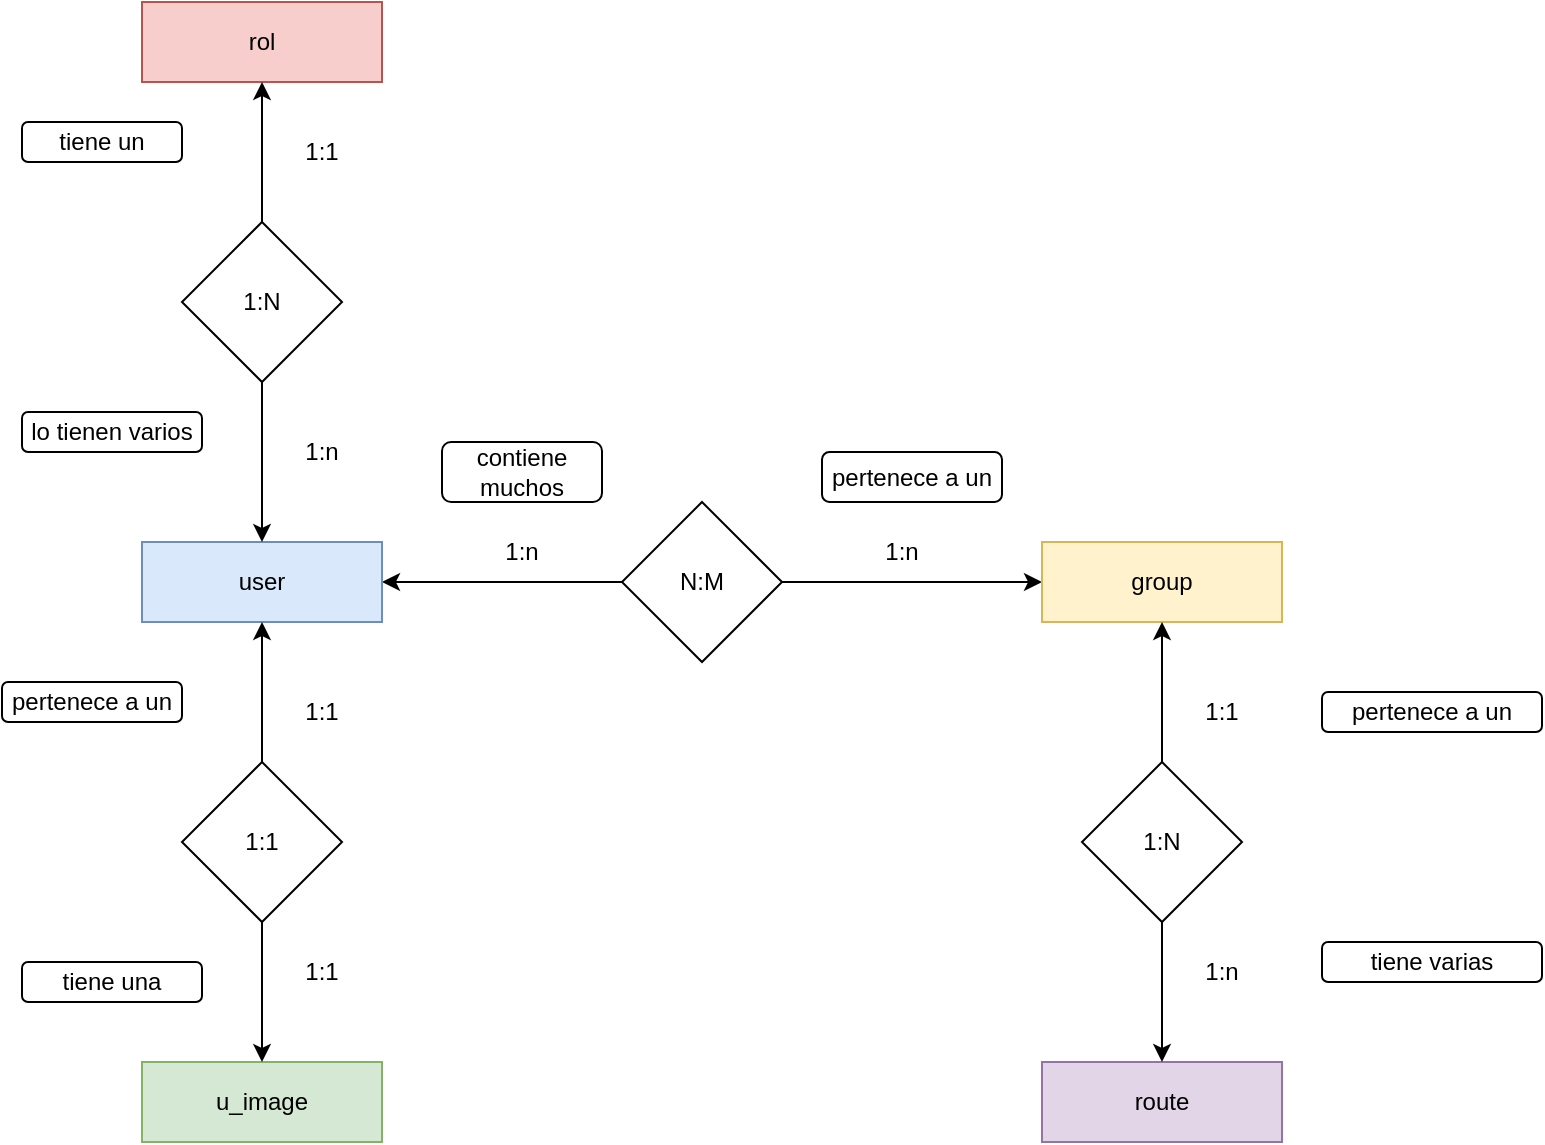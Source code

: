 <mxfile version="24.8.4">
  <diagram name="Página-1" id="sMffz4cxX_O1DQu2CV4w">
    <mxGraphModel dx="1235" dy="1838" grid="1" gridSize="10" guides="1" tooltips="1" connect="1" arrows="1" fold="1" page="1" pageScale="1" pageWidth="827" pageHeight="1169" math="0" shadow="0">
      <root>
        <mxCell id="0" />
        <mxCell id="1" parent="0" />
        <mxCell id="Sw47yDHgjzvNuqYH38Y1-4" style="edgeStyle=orthogonalEdgeStyle;rounded=0;orthogonalLoop=1;jettySize=auto;html=1;exitX=0;exitY=0.5;exitDx=0;exitDy=0;entryX=1;entryY=0.5;entryDx=0;entryDy=0;" parent="1" source="Sw47yDHgjzvNuqYH38Y1-1" target="Sw47yDHgjzvNuqYH38Y1-2" edge="1">
          <mxGeometry relative="1" as="geometry" />
        </mxCell>
        <mxCell id="Sw47yDHgjzvNuqYH38Y1-5" style="edgeStyle=orthogonalEdgeStyle;rounded=0;orthogonalLoop=1;jettySize=auto;html=1;exitX=1;exitY=0.5;exitDx=0;exitDy=0;entryX=0;entryY=0.5;entryDx=0;entryDy=0;" parent="1" source="Sw47yDHgjzvNuqYH38Y1-1" target="Sw47yDHgjzvNuqYH38Y1-3" edge="1">
          <mxGeometry relative="1" as="geometry" />
        </mxCell>
        <mxCell id="Sw47yDHgjzvNuqYH38Y1-1" value="N:M" style="rhombus;whiteSpace=wrap;html=1;" parent="1" vertex="1">
          <mxGeometry x="400" y="130" width="80" height="80" as="geometry" />
        </mxCell>
        <mxCell id="Sw47yDHgjzvNuqYH38Y1-2" value="user" style="rounded=0;whiteSpace=wrap;html=1;fillColor=#dae8fc;strokeColor=#6c8ebf;" parent="1" vertex="1">
          <mxGeometry x="160" y="150" width="120" height="40" as="geometry" />
        </mxCell>
        <mxCell id="Sw47yDHgjzvNuqYH38Y1-3" value="group" style="rounded=0;whiteSpace=wrap;html=1;fillColor=#fff2cc;strokeColor=#d6b656;" parent="1" vertex="1">
          <mxGeometry x="610" y="150" width="120" height="40" as="geometry" />
        </mxCell>
        <mxCell id="pIN1pa-sZytkGsDM2BtY-1" value="1:n" style="text;html=1;align=center;verticalAlign=middle;whiteSpace=wrap;rounded=0;" vertex="1" parent="1">
          <mxGeometry x="320" y="140" width="60" height="30" as="geometry" />
        </mxCell>
        <mxCell id="pIN1pa-sZytkGsDM2BtY-2" value="1:n" style="text;html=1;align=center;verticalAlign=middle;whiteSpace=wrap;rounded=0;" vertex="1" parent="1">
          <mxGeometry x="510" y="140" width="60" height="30" as="geometry" />
        </mxCell>
        <mxCell id="pIN1pa-sZytkGsDM2BtY-3" value="route" style="rounded=0;whiteSpace=wrap;html=1;fillColor=#e1d5e7;strokeColor=#9673a6;" vertex="1" parent="1">
          <mxGeometry x="610" y="410" width="120" height="40" as="geometry" />
        </mxCell>
        <mxCell id="pIN1pa-sZytkGsDM2BtY-5" style="edgeStyle=orthogonalEdgeStyle;rounded=0;orthogonalLoop=1;jettySize=auto;html=1;exitX=0.5;exitY=0;exitDx=0;exitDy=0;entryX=0.5;entryY=1;entryDx=0;entryDy=0;" edge="1" parent="1" source="pIN1pa-sZytkGsDM2BtY-4" target="Sw47yDHgjzvNuqYH38Y1-3">
          <mxGeometry relative="1" as="geometry" />
        </mxCell>
        <mxCell id="pIN1pa-sZytkGsDM2BtY-6" style="edgeStyle=orthogonalEdgeStyle;rounded=0;orthogonalLoop=1;jettySize=auto;html=1;exitX=0.5;exitY=1;exitDx=0;exitDy=0;entryX=0.5;entryY=0;entryDx=0;entryDy=0;" edge="1" parent="1" source="pIN1pa-sZytkGsDM2BtY-4" target="pIN1pa-sZytkGsDM2BtY-3">
          <mxGeometry relative="1" as="geometry" />
        </mxCell>
        <mxCell id="pIN1pa-sZytkGsDM2BtY-4" value="1:N" style="rhombus;whiteSpace=wrap;html=1;" vertex="1" parent="1">
          <mxGeometry x="630" y="260" width="80" height="80" as="geometry" />
        </mxCell>
        <mxCell id="pIN1pa-sZytkGsDM2BtY-7" value="1:n" style="text;html=1;align=center;verticalAlign=middle;whiteSpace=wrap;rounded=0;" vertex="1" parent="1">
          <mxGeometry x="670" y="350" width="60" height="30" as="geometry" />
        </mxCell>
        <mxCell id="pIN1pa-sZytkGsDM2BtY-8" value="1:1" style="text;html=1;align=center;verticalAlign=middle;whiteSpace=wrap;rounded=0;" vertex="1" parent="1">
          <mxGeometry x="670" y="220" width="60" height="30" as="geometry" />
        </mxCell>
        <mxCell id="pIN1pa-sZytkGsDM2BtY-9" value="u&lt;span style=&quot;background-color: initial;&quot;&gt;_image&lt;/span&gt;" style="rounded=0;whiteSpace=wrap;html=1;fillColor=#d5e8d4;strokeColor=#82b366;" vertex="1" parent="1">
          <mxGeometry x="160" y="410" width="120" height="40" as="geometry" />
        </mxCell>
        <mxCell id="pIN1pa-sZytkGsDM2BtY-11" style="edgeStyle=orthogonalEdgeStyle;rounded=0;orthogonalLoop=1;jettySize=auto;html=1;exitX=0.5;exitY=0;exitDx=0;exitDy=0;entryX=0.5;entryY=1;entryDx=0;entryDy=0;" edge="1" parent="1" source="pIN1pa-sZytkGsDM2BtY-10" target="Sw47yDHgjzvNuqYH38Y1-2">
          <mxGeometry relative="1" as="geometry" />
        </mxCell>
        <mxCell id="pIN1pa-sZytkGsDM2BtY-12" style="edgeStyle=orthogonalEdgeStyle;rounded=0;orthogonalLoop=1;jettySize=auto;html=1;exitX=0.5;exitY=1;exitDx=0;exitDy=0;entryX=0.5;entryY=0;entryDx=0;entryDy=0;" edge="1" parent="1" source="pIN1pa-sZytkGsDM2BtY-10" target="pIN1pa-sZytkGsDM2BtY-9">
          <mxGeometry relative="1" as="geometry" />
        </mxCell>
        <mxCell id="pIN1pa-sZytkGsDM2BtY-10" value="1:1" style="rhombus;whiteSpace=wrap;html=1;" vertex="1" parent="1">
          <mxGeometry x="180" y="260" width="80" height="80" as="geometry" />
        </mxCell>
        <mxCell id="pIN1pa-sZytkGsDM2BtY-13" value="1:1" style="text;html=1;align=center;verticalAlign=middle;whiteSpace=wrap;rounded=0;" vertex="1" parent="1">
          <mxGeometry x="220" y="220" width="60" height="30" as="geometry" />
        </mxCell>
        <mxCell id="pIN1pa-sZytkGsDM2BtY-14" value="1:1" style="text;html=1;align=center;verticalAlign=middle;whiteSpace=wrap;rounded=0;" vertex="1" parent="1">
          <mxGeometry x="220" y="350" width="60" height="30" as="geometry" />
        </mxCell>
        <mxCell id="pIN1pa-sZytkGsDM2BtY-15" value="rol" style="rounded=0;whiteSpace=wrap;html=1;fillColor=#f8cecc;strokeColor=#b85450;" vertex="1" parent="1">
          <mxGeometry x="160" y="-120" width="120" height="40" as="geometry" />
        </mxCell>
        <mxCell id="pIN1pa-sZytkGsDM2BtY-18" style="edgeStyle=orthogonalEdgeStyle;rounded=0;orthogonalLoop=1;jettySize=auto;html=1;exitX=0.5;exitY=0;exitDx=0;exitDy=0;entryX=0.5;entryY=1;entryDx=0;entryDy=0;" edge="1" parent="1" source="pIN1pa-sZytkGsDM2BtY-17" target="pIN1pa-sZytkGsDM2BtY-15">
          <mxGeometry relative="1" as="geometry" />
        </mxCell>
        <mxCell id="pIN1pa-sZytkGsDM2BtY-19" style="edgeStyle=orthogonalEdgeStyle;rounded=0;orthogonalLoop=1;jettySize=auto;html=1;exitX=0.5;exitY=1;exitDx=0;exitDy=0;entryX=0.5;entryY=0;entryDx=0;entryDy=0;" edge="1" parent="1" source="pIN1pa-sZytkGsDM2BtY-17" target="Sw47yDHgjzvNuqYH38Y1-2">
          <mxGeometry relative="1" as="geometry" />
        </mxCell>
        <mxCell id="pIN1pa-sZytkGsDM2BtY-17" value="1:N" style="rhombus;whiteSpace=wrap;html=1;" vertex="1" parent="1">
          <mxGeometry x="180" y="-10" width="80" height="80" as="geometry" />
        </mxCell>
        <mxCell id="pIN1pa-sZytkGsDM2BtY-20" value="1:1" style="text;html=1;align=center;verticalAlign=middle;whiteSpace=wrap;rounded=0;" vertex="1" parent="1">
          <mxGeometry x="220" y="-60" width="60" height="30" as="geometry" />
        </mxCell>
        <mxCell id="pIN1pa-sZytkGsDM2BtY-21" value="1:n" style="text;html=1;align=center;verticalAlign=middle;whiteSpace=wrap;rounded=0;" vertex="1" parent="1">
          <mxGeometry x="220" y="90" width="60" height="30" as="geometry" />
        </mxCell>
        <mxCell id="pIN1pa-sZytkGsDM2BtY-22" value="pertenece a un" style="rounded=1;whiteSpace=wrap;html=1;" vertex="1" parent="1">
          <mxGeometry x="500" y="105" width="90" height="25" as="geometry" />
        </mxCell>
        <mxCell id="pIN1pa-sZytkGsDM2BtY-23" value="contiene muchos" style="rounded=1;whiteSpace=wrap;html=1;" vertex="1" parent="1">
          <mxGeometry x="310" y="100" width="80" height="30" as="geometry" />
        </mxCell>
        <mxCell id="pIN1pa-sZytkGsDM2BtY-24" value="tiene un" style="rounded=1;whiteSpace=wrap;html=1;" vertex="1" parent="1">
          <mxGeometry x="100" y="-60" width="80" height="20" as="geometry" />
        </mxCell>
        <mxCell id="pIN1pa-sZytkGsDM2BtY-25" value="lo tienen varios" style="rounded=1;whiteSpace=wrap;html=1;" vertex="1" parent="1">
          <mxGeometry x="100" y="85" width="90" height="20" as="geometry" />
        </mxCell>
        <mxCell id="pIN1pa-sZytkGsDM2BtY-26" value="tiene una" style="rounded=1;whiteSpace=wrap;html=1;" vertex="1" parent="1">
          <mxGeometry x="100" y="360" width="90" height="20" as="geometry" />
        </mxCell>
        <mxCell id="pIN1pa-sZytkGsDM2BtY-27" value="pertenece a un" style="rounded=1;whiteSpace=wrap;html=1;" vertex="1" parent="1">
          <mxGeometry x="90" y="220" width="90" height="20" as="geometry" />
        </mxCell>
        <mxCell id="pIN1pa-sZytkGsDM2BtY-28" value="pertenece a un" style="rounded=1;whiteSpace=wrap;html=1;" vertex="1" parent="1">
          <mxGeometry x="750" y="225" width="110" height="20" as="geometry" />
        </mxCell>
        <mxCell id="pIN1pa-sZytkGsDM2BtY-29" value="tiene varias" style="rounded=1;whiteSpace=wrap;html=1;" vertex="1" parent="1">
          <mxGeometry x="750" y="350" width="110" height="20" as="geometry" />
        </mxCell>
      </root>
    </mxGraphModel>
  </diagram>
</mxfile>

